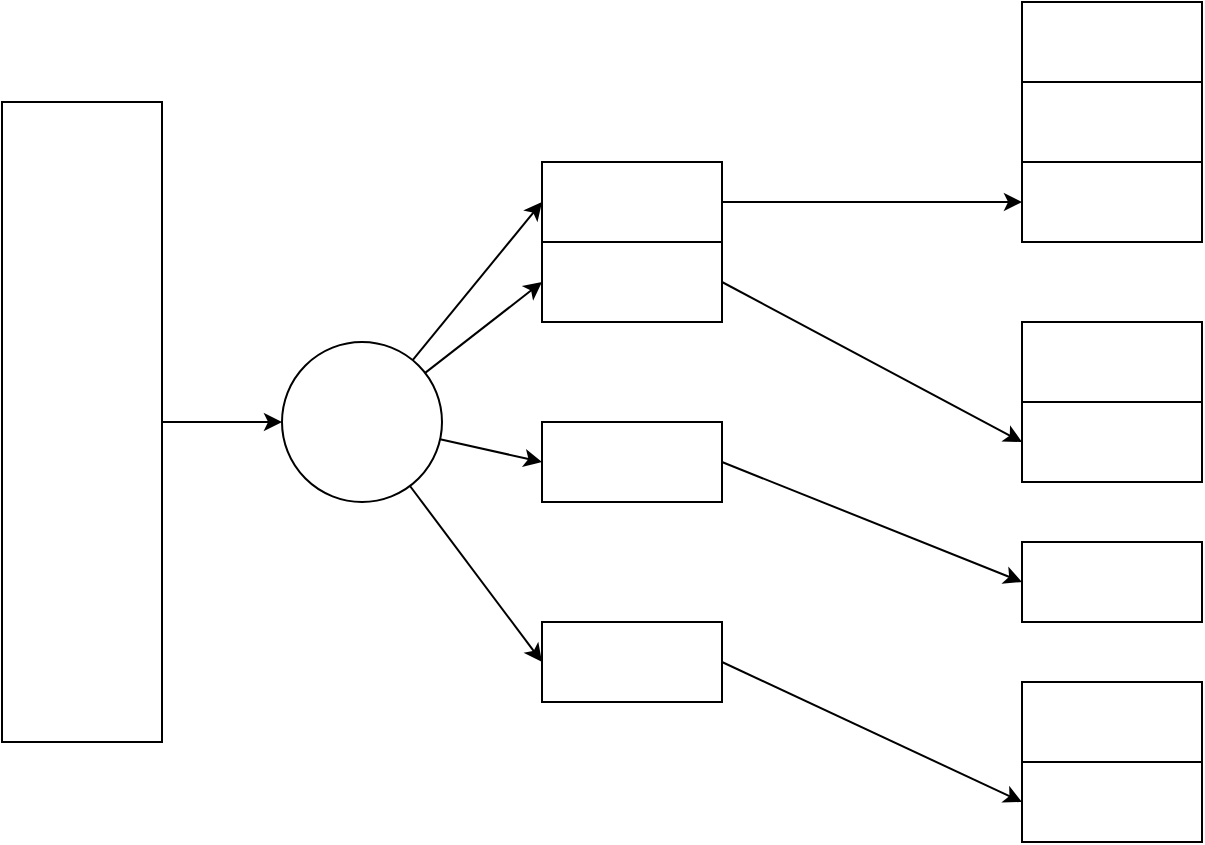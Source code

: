 <mxfile version="20.3.0" type="device"><diagram id="0Y4GMgTzrIN3P_g3pKFj" name="Page-1"><mxGraphModel dx="3354" dy="1522" grid="1" gridSize="10" guides="1" tooltips="1" connect="1" arrows="1" fold="1" page="1" pageScale="1" pageWidth="827" pageHeight="1169" math="0" shadow="0"><root><mxCell id="0"/><mxCell id="1" parent="0"/><mxCell id="_GUyapNbLOey4jSJX7F5-21" style="edgeStyle=none;rounded=0;orthogonalLoop=1;jettySize=auto;html=1;exitX=1;exitY=0.5;exitDx=0;exitDy=0;entryX=0;entryY=0.5;entryDx=0;entryDy=0;" edge="1" parent="1" source="_GUyapNbLOey4jSJX7F5-1" target="_GUyapNbLOey4jSJX7F5-20"><mxGeometry relative="1" as="geometry"/></mxCell><mxCell id="_GUyapNbLOey4jSJX7F5-1" value="" style="rounded=0;whiteSpace=wrap;html=1;" vertex="1" parent="1"><mxGeometry x="-30" y="70" width="80" height="320" as="geometry"/></mxCell><mxCell id="_GUyapNbLOey4jSJX7F5-19" style="rounded=0;orthogonalLoop=1;jettySize=auto;html=1;exitX=1;exitY=0.5;exitDx=0;exitDy=0;entryX=0;entryY=0.5;entryDx=0;entryDy=0;" edge="1" parent="1" source="_GUyapNbLOey4jSJX7F5-2" target="_GUyapNbLOey4jSJX7F5-10"><mxGeometry relative="1" as="geometry"/></mxCell><mxCell id="_GUyapNbLOey4jSJX7F5-2" value="" style="rounded=0;whiteSpace=wrap;html=1;" vertex="1" parent="1"><mxGeometry x="240" y="100" width="90" height="40" as="geometry"/></mxCell><mxCell id="_GUyapNbLOey4jSJX7F5-18" style="rounded=0;orthogonalLoop=1;jettySize=auto;html=1;exitX=1;exitY=0.5;exitDx=0;exitDy=0;entryX=0;entryY=0.5;entryDx=0;entryDy=0;" edge="1" parent="1" source="_GUyapNbLOey4jSJX7F5-3" target="_GUyapNbLOey4jSJX7F5-12"><mxGeometry relative="1" as="geometry"/></mxCell><mxCell id="_GUyapNbLOey4jSJX7F5-3" value="" style="rounded=0;whiteSpace=wrap;html=1;" vertex="1" parent="1"><mxGeometry x="240" y="140" width="90" height="40" as="geometry"/></mxCell><mxCell id="_GUyapNbLOey4jSJX7F5-17" style="rounded=0;orthogonalLoop=1;jettySize=auto;html=1;exitX=1;exitY=0.5;exitDx=0;exitDy=0;entryX=0;entryY=0.5;entryDx=0;entryDy=0;" edge="1" parent="1" source="_GUyapNbLOey4jSJX7F5-4" target="_GUyapNbLOey4jSJX7F5-13"><mxGeometry relative="1" as="geometry"/></mxCell><mxCell id="_GUyapNbLOey4jSJX7F5-4" value="" style="rounded=0;whiteSpace=wrap;html=1;" vertex="1" parent="1"><mxGeometry x="240" y="230" width="90" height="40" as="geometry"/></mxCell><mxCell id="_GUyapNbLOey4jSJX7F5-16" style="rounded=0;orthogonalLoop=1;jettySize=auto;html=1;exitX=1;exitY=0.5;exitDx=0;exitDy=0;entryX=0;entryY=0.5;entryDx=0;entryDy=0;" edge="1" parent="1" source="_GUyapNbLOey4jSJX7F5-5" target="_GUyapNbLOey4jSJX7F5-15"><mxGeometry relative="1" as="geometry"/></mxCell><mxCell id="_GUyapNbLOey4jSJX7F5-5" value="" style="rounded=0;whiteSpace=wrap;html=1;" vertex="1" parent="1"><mxGeometry x="240" y="330" width="90" height="40" as="geometry"/></mxCell><mxCell id="_GUyapNbLOey4jSJX7F5-8" value="" style="rounded=0;whiteSpace=wrap;html=1;" vertex="1" parent="1"><mxGeometry x="480" y="20" width="90" height="40" as="geometry"/></mxCell><mxCell id="_GUyapNbLOey4jSJX7F5-9" value="" style="rounded=0;whiteSpace=wrap;html=1;" vertex="1" parent="1"><mxGeometry x="480" y="60" width="90" height="40" as="geometry"/></mxCell><mxCell id="_GUyapNbLOey4jSJX7F5-10" value="" style="rounded=0;whiteSpace=wrap;html=1;" vertex="1" parent="1"><mxGeometry x="480" y="100" width="90" height="40" as="geometry"/></mxCell><mxCell id="_GUyapNbLOey4jSJX7F5-11" value="" style="rounded=0;whiteSpace=wrap;html=1;" vertex="1" parent="1"><mxGeometry x="480" y="180" width="90" height="40" as="geometry"/></mxCell><mxCell id="_GUyapNbLOey4jSJX7F5-12" value="" style="rounded=0;whiteSpace=wrap;html=1;" vertex="1" parent="1"><mxGeometry x="480" y="220" width="90" height="40" as="geometry"/></mxCell><mxCell id="_GUyapNbLOey4jSJX7F5-13" value="" style="rounded=0;whiteSpace=wrap;html=1;" vertex="1" parent="1"><mxGeometry x="480" y="290" width="90" height="40" as="geometry"/></mxCell><mxCell id="_GUyapNbLOey4jSJX7F5-14" value="" style="rounded=0;whiteSpace=wrap;html=1;" vertex="1" parent="1"><mxGeometry x="480" y="360" width="90" height="40" as="geometry"/></mxCell><mxCell id="_GUyapNbLOey4jSJX7F5-15" value="" style="rounded=0;whiteSpace=wrap;html=1;" vertex="1" parent="1"><mxGeometry x="480" y="400" width="90" height="40" as="geometry"/></mxCell><mxCell id="_GUyapNbLOey4jSJX7F5-22" style="edgeStyle=none;rounded=0;orthogonalLoop=1;jettySize=auto;html=1;entryX=0;entryY=0.5;entryDx=0;entryDy=0;" edge="1" parent="1" source="_GUyapNbLOey4jSJX7F5-20" target="_GUyapNbLOey4jSJX7F5-2"><mxGeometry relative="1" as="geometry"/></mxCell><mxCell id="_GUyapNbLOey4jSJX7F5-23" style="edgeStyle=none;rounded=0;orthogonalLoop=1;jettySize=auto;html=1;entryX=0;entryY=0.5;entryDx=0;entryDy=0;" edge="1" parent="1" source="_GUyapNbLOey4jSJX7F5-20" target="_GUyapNbLOey4jSJX7F5-3"><mxGeometry relative="1" as="geometry"/></mxCell><mxCell id="_GUyapNbLOey4jSJX7F5-24" style="edgeStyle=none;rounded=0;orthogonalLoop=1;jettySize=auto;html=1;entryX=0;entryY=0.5;entryDx=0;entryDy=0;" edge="1" parent="1" source="_GUyapNbLOey4jSJX7F5-20" target="_GUyapNbLOey4jSJX7F5-4"><mxGeometry relative="1" as="geometry"/></mxCell><mxCell id="_GUyapNbLOey4jSJX7F5-25" style="edgeStyle=none;rounded=0;orthogonalLoop=1;jettySize=auto;html=1;entryX=0;entryY=0.5;entryDx=0;entryDy=0;" edge="1" parent="1" source="_GUyapNbLOey4jSJX7F5-20" target="_GUyapNbLOey4jSJX7F5-5"><mxGeometry relative="1" as="geometry"/></mxCell><mxCell id="_GUyapNbLOey4jSJX7F5-20" value="" style="ellipse;whiteSpace=wrap;html=1;aspect=fixed;" vertex="1" parent="1"><mxGeometry x="110" y="190" width="80" height="80" as="geometry"/></mxCell></root></mxGraphModel></diagram></mxfile>
